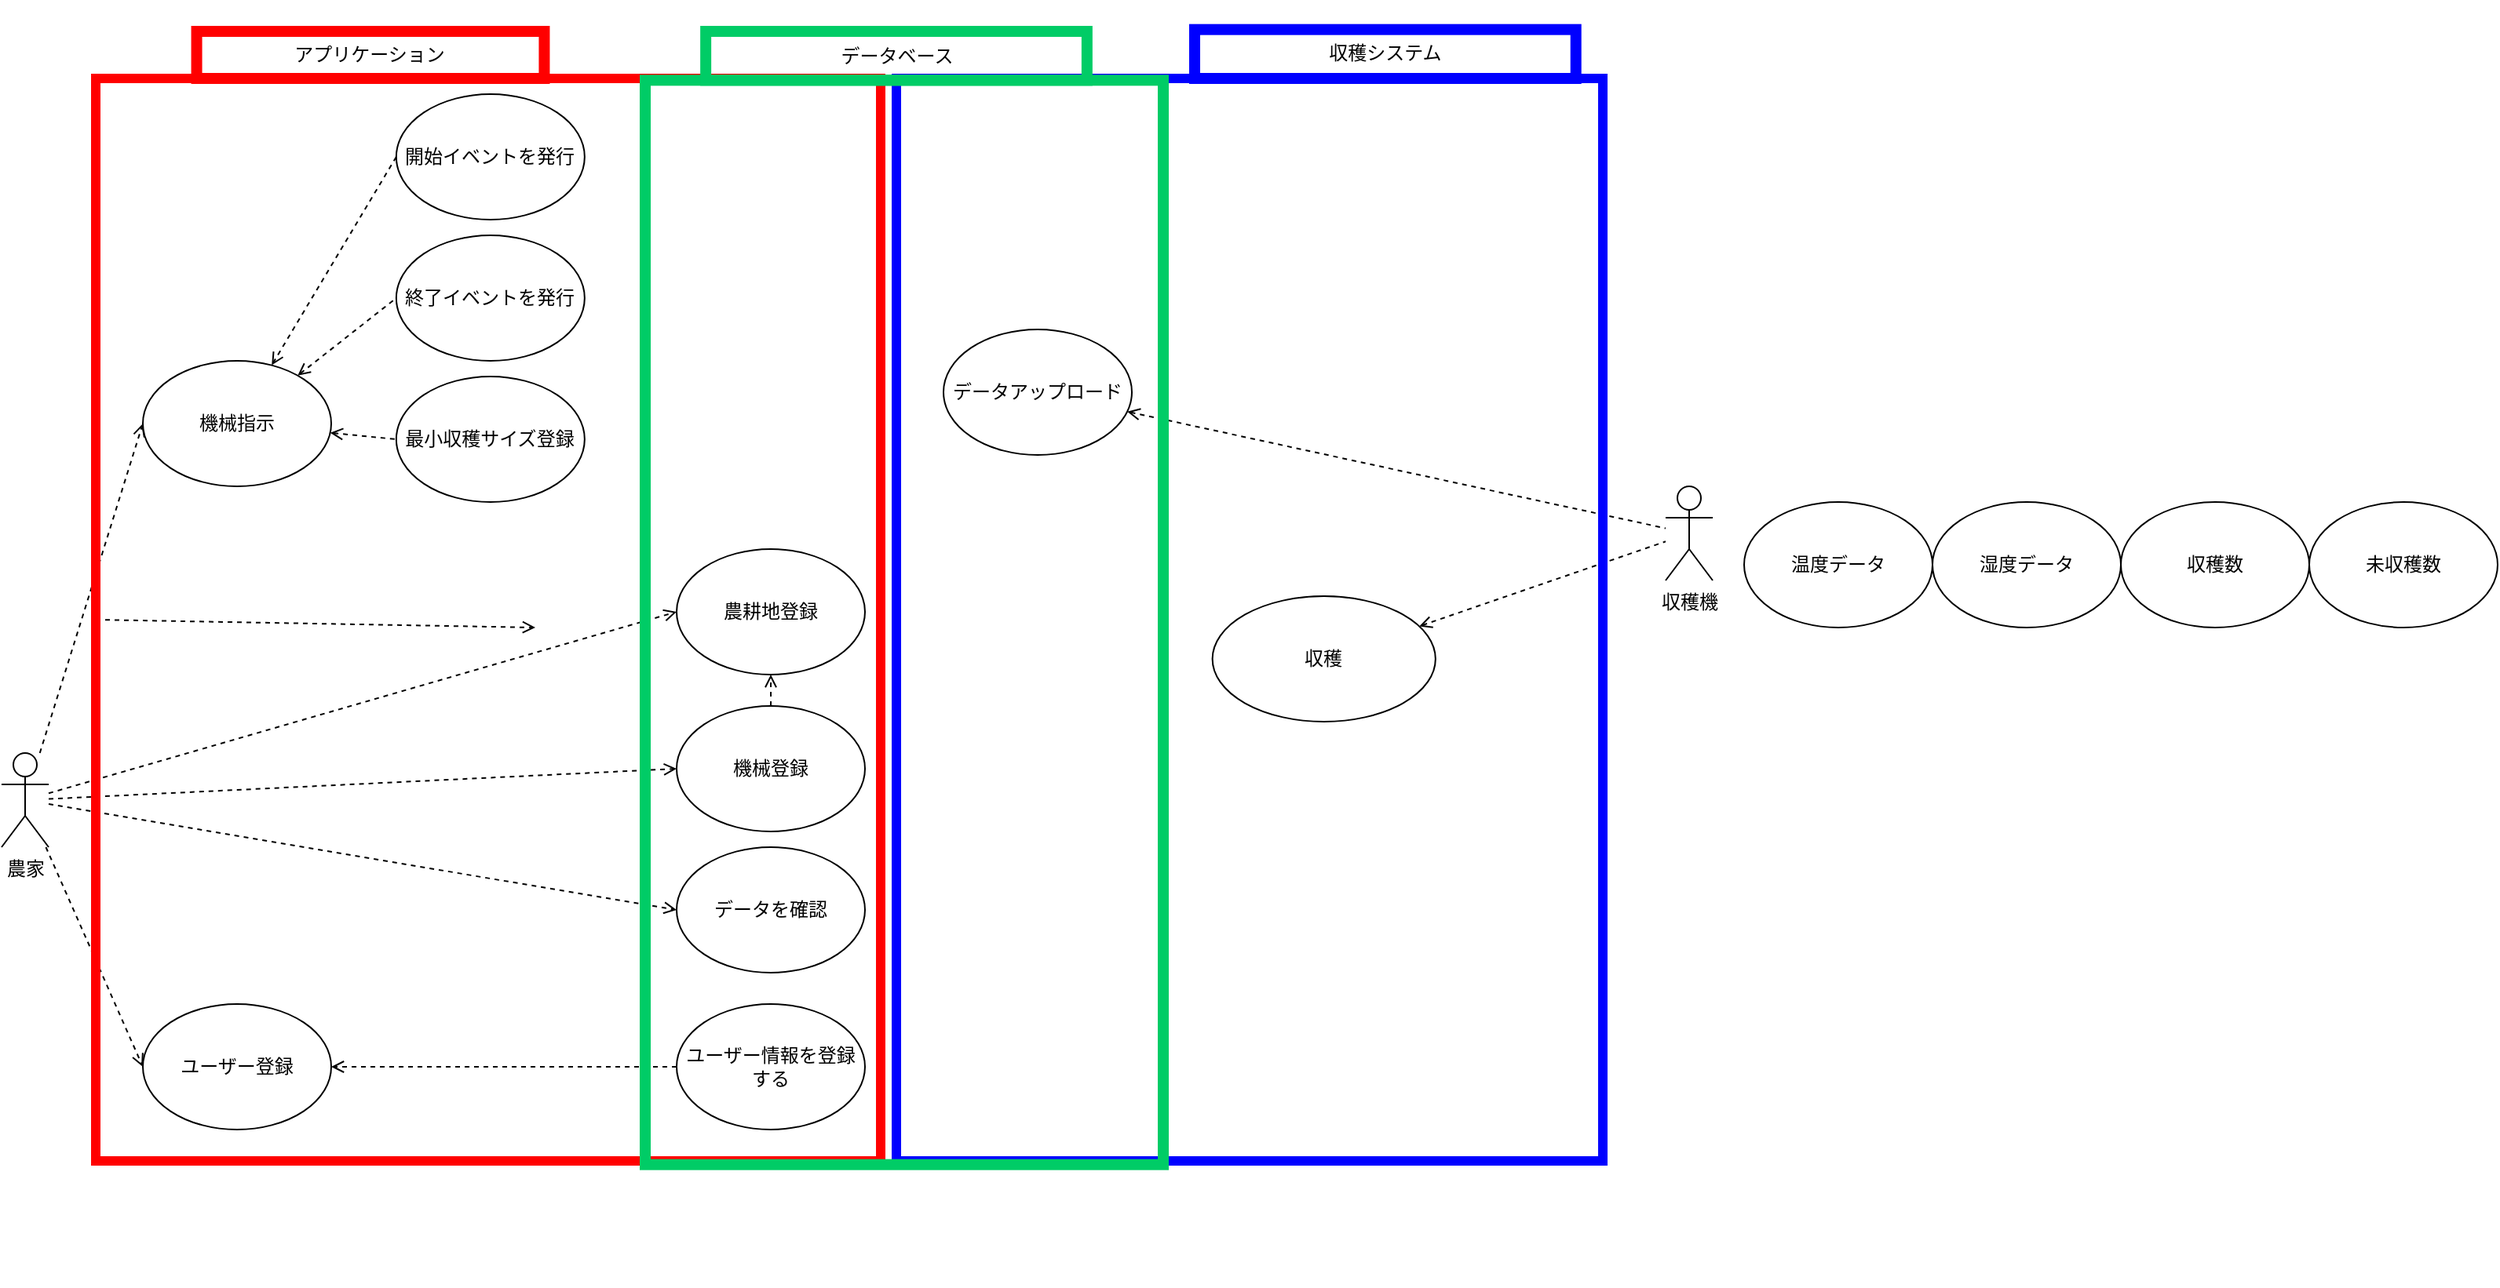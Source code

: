 <mxfile>
    <diagram id="DSLvG6zoLwlgyaQH9Rrg" name="Ver0.1">
        <mxGraphModel dx="502" dy="1882" grid="1" gridSize="10" guides="1" tooltips="1" connect="1" arrows="1" fold="1" page="1" pageScale="1" pageWidth="827" pageHeight="1169" math="0" shadow="0">
            <root>
                <mxCell id="0"/>
                <mxCell id="1" parent="0"/>
                <mxCell id="e0FOGdU5NT8q8KR8ZKs0-4" style="rounded=0;orthogonalLoop=1;jettySize=auto;html=1;entryX=0;entryY=0.5;entryDx=0;entryDy=0;dashed=1;endArrow=open;endFill=0;" parent="1" source="e0FOGdU5NT8q8KR8ZKs0-1" target="e0FOGdU5NT8q8KR8ZKs0-3" edge="1">
                    <mxGeometry relative="1" as="geometry"/>
                </mxCell>
                <mxCell id="e0FOGdU5NT8q8KR8ZKs0-9" style="edgeStyle=none;rounded=0;orthogonalLoop=1;jettySize=auto;html=1;startArrow=none;startFill=0;endArrow=open;endFill=0;entryX=0;entryY=0.5;entryDx=0;entryDy=0;dashed=1;" parent="1" source="e0FOGdU5NT8q8KR8ZKs0-1" target="e0FOGdU5NT8q8KR8ZKs0-7" edge="1">
                    <mxGeometry relative="1" as="geometry"/>
                </mxCell>
                <mxCell id="e0FOGdU5NT8q8KR8ZKs0-12" style="edgeStyle=none;rounded=0;orthogonalLoop=1;jettySize=auto;html=1;startArrow=none;startFill=0;endArrow=open;endFill=0;entryX=0;entryY=0.5;entryDx=0;entryDy=0;dashed=1;" parent="1" source="e0FOGdU5NT8q8KR8ZKs0-1" target="e0FOGdU5NT8q8KR8ZKs0-10" edge="1">
                    <mxGeometry relative="1" as="geometry"/>
                </mxCell>
                <mxCell id="e0FOGdU5NT8q8KR8ZKs0-28" style="edgeStyle=none;rounded=0;orthogonalLoop=1;jettySize=auto;html=1;startArrow=open;startFill=0;endArrow=none;endFill=0;entryX=0;entryY=0.5;entryDx=0;entryDy=0;dashed=1;" parent="1" source="e0FOGdU5NT8q8KR8ZKs0-36" target="e0FOGdU5NT8q8KR8ZKs0-27" edge="1">
                    <mxGeometry relative="1" as="geometry"/>
                </mxCell>
                <mxCell id="e0FOGdU5NT8q8KR8ZKs0-37" style="edgeStyle=none;rounded=0;orthogonalLoop=1;jettySize=auto;html=1;entryX=0;entryY=0.5;entryDx=0;entryDy=0;dashed=1;startArrow=none;startFill=0;endArrow=open;endFill=0;" parent="1" source="e0FOGdU5NT8q8KR8ZKs0-1" target="e0FOGdU5NT8q8KR8ZKs0-36" edge="1">
                    <mxGeometry relative="1" as="geometry"/>
                </mxCell>
                <mxCell id="e0FOGdU5NT8q8KR8ZKs0-39" style="edgeStyle=none;rounded=0;orthogonalLoop=1;jettySize=auto;html=1;entryX=0;entryY=0.5;entryDx=0;entryDy=0;dashed=1;startArrow=none;startFill=0;endArrow=open;endFill=0;" parent="1" source="e0FOGdU5NT8q8KR8ZKs0-1" target="e0FOGdU5NT8q8KR8ZKs0-38" edge="1">
                    <mxGeometry relative="1" as="geometry"/>
                </mxCell>
                <mxCell id="e0FOGdU5NT8q8KR8ZKs0-1" value="農家" style="shape=umlActor;verticalLabelPosition=bottom;verticalAlign=top;html=1;outlineConnect=0;" parent="1" vertex="1">
                    <mxGeometry x="50" y="330" width="30" height="60" as="geometry"/>
                </mxCell>
                <mxCell id="e0FOGdU5NT8q8KR8ZKs0-2" value="収穫機" style="shape=umlActor;verticalLabelPosition=bottom;verticalAlign=top;html=1;outlineConnect=0;" parent="1" vertex="1">
                    <mxGeometry x="1110" y="160" width="30" height="60" as="geometry"/>
                </mxCell>
                <mxCell id="e0FOGdU5NT8q8KR8ZKs0-3" value="農耕地登録" style="ellipse;whiteSpace=wrap;html=1;" parent="1" vertex="1">
                    <mxGeometry x="480" y="200" width="120" height="80" as="geometry"/>
                </mxCell>
                <mxCell id="e0FOGdU5NT8q8KR8ZKs0-24" style="edgeStyle=none;rounded=0;orthogonalLoop=1;jettySize=auto;html=1;startArrow=none;startFill=0;endArrow=open;endFill=0;dashed=1;" parent="1" source="e0FOGdU5NT8q8KR8ZKs0-7" target="e0FOGdU5NT8q8KR8ZKs0-3" edge="1">
                    <mxGeometry relative="1" as="geometry"/>
                </mxCell>
                <mxCell id="e0FOGdU5NT8q8KR8ZKs0-7" value="機械登録" style="ellipse;whiteSpace=wrap;html=1;" parent="1" vertex="1">
                    <mxGeometry x="480" y="300" width="120" height="80" as="geometry"/>
                </mxCell>
                <mxCell id="e0FOGdU5NT8q8KR8ZKs0-10" value="データを確認" style="ellipse;whiteSpace=wrap;html=1;" parent="1" vertex="1">
                    <mxGeometry x="480" y="390" width="120" height="80" as="geometry"/>
                </mxCell>
                <mxCell id="e0FOGdU5NT8q8KR8ZKs0-18" value="温度データ" style="ellipse;whiteSpace=wrap;html=1;" parent="1" vertex="1">
                    <mxGeometry x="1160" y="170" width="120" height="80" as="geometry"/>
                </mxCell>
                <mxCell id="e0FOGdU5NT8q8KR8ZKs0-19" value="湿度データ" style="ellipse;whiteSpace=wrap;html=1;" parent="1" vertex="1">
                    <mxGeometry x="1280" y="170" width="120" height="80" as="geometry"/>
                </mxCell>
                <mxCell id="e0FOGdU5NT8q8KR8ZKs0-20" value="収穫数" style="ellipse;whiteSpace=wrap;html=1;" parent="1" vertex="1">
                    <mxGeometry x="1400" y="170" width="120" height="80" as="geometry"/>
                </mxCell>
                <mxCell id="e0FOGdU5NT8q8KR8ZKs0-21" value="未収穫数" style="ellipse;whiteSpace=wrap;html=1;" parent="1" vertex="1">
                    <mxGeometry x="1520" y="170" width="120" height="80" as="geometry"/>
                </mxCell>
                <mxCell id="e0FOGdU5NT8q8KR8ZKs0-27" value="最小収穫サイズ登録" style="ellipse;whiteSpace=wrap;html=1;" parent="1" vertex="1">
                    <mxGeometry x="301.42" y="90" width="120" height="80" as="geometry"/>
                </mxCell>
                <mxCell id="e0FOGdU5NT8q8KR8ZKs0-33" style="edgeStyle=none;rounded=0;orthogonalLoop=1;jettySize=auto;html=1;startArrow=open;startFill=0;endArrow=none;endFill=0;dashed=1;" parent="1" source="e0FOGdU5NT8q8KR8ZKs0-31" target="e0FOGdU5NT8q8KR8ZKs0-2" edge="1">
                    <mxGeometry relative="1" as="geometry"/>
                </mxCell>
                <mxCell id="e0FOGdU5NT8q8KR8ZKs0-35" style="edgeStyle=none;rounded=0;orthogonalLoop=1;jettySize=auto;html=1;startArrow=open;startFill=0;endArrow=none;endFill=0;dashed=1;" parent="1" source="e0FOGdU5NT8q8KR8ZKs0-34" target="e0FOGdU5NT8q8KR8ZKs0-2" edge="1">
                    <mxGeometry relative="1" as="geometry"/>
                </mxCell>
                <mxCell id="e0FOGdU5NT8q8KR8ZKs0-36" value="機械指示" style="ellipse;whiteSpace=wrap;html=1;" parent="1" vertex="1">
                    <mxGeometry x="140" y="80" width="120" height="80" as="geometry"/>
                </mxCell>
                <mxCell id="e0FOGdU5NT8q8KR8ZKs0-38" value="ユーザー登録" style="ellipse;whiteSpace=wrap;html=1;" parent="1" vertex="1">
                    <mxGeometry x="140" y="490" width="120" height="80" as="geometry"/>
                </mxCell>
                <mxCell id="e0FOGdU5NT8q8KR8ZKs0-52" value="" style="group" parent="1" vertex="1" connectable="0">
                    <mxGeometry x="620" y="-150" width="450" height="740" as="geometry"/>
                </mxCell>
                <mxCell id="e0FOGdU5NT8q8KR8ZKs0-49" value="" style="rounded=0;whiteSpace=wrap;html=1;fillColor=none;strokeColor=#0000FF;strokeWidth=6;" parent="e0FOGdU5NT8q8KR8ZKs0-52" vertex="1">
                    <mxGeometry y="50" width="450" height="690" as="geometry"/>
                </mxCell>
                <mxCell id="e0FOGdU5NT8q8KR8ZKs0-34" value="収穫" style="ellipse;whiteSpace=wrap;html=1;" parent="e0FOGdU5NT8q8KR8ZKs0-52" vertex="1">
                    <mxGeometry x="201.316" y="380" width="142.105" height="80" as="geometry"/>
                </mxCell>
                <mxCell id="e0FOGdU5NT8q8KR8ZKs0-70" value="収穫システム" style="text;html=1;strokeColor=#0000FF;fillColor=none;align=center;verticalAlign=middle;whiteSpace=wrap;rounded=0;strokeWidth=7;" parent="e0FOGdU5NT8q8KR8ZKs0-52" vertex="1">
                    <mxGeometry x="190.001" y="18.83" width="242.857" height="31.169" as="geometry"/>
                </mxCell>
                <mxCell id="e0FOGdU5NT8q8KR8ZKs0-56" value="終了イベントを発行" style="ellipse;whiteSpace=wrap;html=1;" parent="1" vertex="1">
                    <mxGeometry x="301.42" width="120" height="80" as="geometry"/>
                </mxCell>
                <mxCell id="e0FOGdU5NT8q8KR8ZKs0-57" style="edgeStyle=none;rounded=0;orthogonalLoop=1;jettySize=auto;html=1;startArrow=open;startFill=0;endArrow=none;endFill=0;entryX=0;entryY=0.5;entryDx=0;entryDy=0;dashed=1;" parent="1" source="e0FOGdU5NT8q8KR8ZKs0-36" target="e0FOGdU5NT8q8KR8ZKs0-56" edge="1">
                    <mxGeometry relative="1" as="geometry">
                        <mxPoint x="262.674" y="110.846" as="sourcePoint"/>
                        <mxPoint x="320" y="90" as="targetPoint"/>
                    </mxGeometry>
                </mxCell>
                <mxCell id="e0FOGdU5NT8q8KR8ZKs0-63" style="edgeStyle=none;rounded=0;orthogonalLoop=1;jettySize=auto;html=1;dashed=1;startArrow=none;startFill=0;endArrow=open;endFill=0;exitX=0;exitY=0.5;exitDx=0;exitDy=0;" parent="1" source="e0FOGdU5NT8q8KR8ZKs0-62" target="e0FOGdU5NT8q8KR8ZKs0-36" edge="1">
                    <mxGeometry relative="1" as="geometry"/>
                </mxCell>
                <mxCell id="e0FOGdU5NT8q8KR8ZKs0-62" value="開始イベントを発行" style="ellipse;whiteSpace=wrap;html=1;" parent="1" vertex="1">
                    <mxGeometry x="301.42" y="-90" width="120" height="80" as="geometry"/>
                </mxCell>
                <mxCell id="e0FOGdU5NT8q8KR8ZKs0-66" style="edgeStyle=none;rounded=0;orthogonalLoop=1;jettySize=auto;html=1;dashed=1;startArrow=none;startFill=0;endArrow=open;endFill=0;" parent="1" source="e0FOGdU5NT8q8KR8ZKs0-65" target="e0FOGdU5NT8q8KR8ZKs0-38" edge="1">
                    <mxGeometry relative="1" as="geometry"/>
                </mxCell>
                <mxCell id="e0FOGdU5NT8q8KR8ZKs0-65" value="ユーザー情報を登録する" style="ellipse;whiteSpace=wrap;html=1;" parent="1" vertex="1">
                    <mxGeometry x="480" y="490" width="120" height="80" as="geometry"/>
                </mxCell>
                <mxCell id="e0FOGdU5NT8q8KR8ZKs0-48" value="アプリケーション" style="text;html=1;strokeColor=#FF0000;fillColor=none;align=center;verticalAlign=middle;whiteSpace=wrap;rounded=0;strokeWidth=7;" parent="1" vertex="1">
                    <mxGeometry x="174.286" y="-130" width="221.429" height="30" as="geometry"/>
                </mxCell>
                <mxCell id="e0FOGdU5NT8q8KR8ZKs0-71" style="edgeStyle=none;rounded=0;orthogonalLoop=1;jettySize=auto;html=1;exitX=0;exitY=0.5;exitDx=0;exitDy=0;dashed=1;startArrow=none;startFill=0;endArrow=open;endFill=0;" parent="1" source="e0FOGdU5NT8q8KR8ZKs0-47" edge="1">
                    <mxGeometry relative="1" as="geometry">
                        <mxPoint x="390" y="250.0" as="targetPoint"/>
                    </mxGeometry>
                </mxCell>
                <mxCell id="e0FOGdU5NT8q8KR8ZKs0-47" value="" style="rounded=0;whiteSpace=wrap;html=1;fillColor=none;strokeColor=#FF0000;strokeWidth=6;" parent="1" vertex="1">
                    <mxGeometry x="110" y="-100" width="500" height="690" as="geometry"/>
                </mxCell>
                <mxCell id="e0FOGdU5NT8q8KR8ZKs0-58" value="" style="group" parent="1" vertex="1" connectable="0">
                    <mxGeometry x="450" y="-67.662" width="350" height="737.662" as="geometry"/>
                </mxCell>
                <mxCell id="e0FOGdU5NT8q8KR8ZKs0-31" value="データアップロード" style="ellipse;whiteSpace=wrap;html=1;" parent="e0FOGdU5NT8q8KR8ZKs0-58" vertex="1">
                    <mxGeometry x="200" y="127.662" width="120" height="80" as="geometry"/>
                </mxCell>
                <mxCell id="e0FOGdU5NT8q8KR8ZKs0-68" value="" style="rounded=0;whiteSpace=wrap;html=1;strokeColor=#00CC66;fillColor=none;strokeWidth=7;" parent="e0FOGdU5NT8q8KR8ZKs0-58" vertex="1">
                    <mxGeometry x="10" y="-31.17" width="330" height="691.17" as="geometry"/>
                </mxCell>
                <mxCell id="e0FOGdU5NT8q8KR8ZKs0-60" value="データベース" style="text;html=1;strokeColor=#00CC66;fillColor=none;align=center;verticalAlign=middle;whiteSpace=wrap;rounded=0;strokeWidth=7;" parent="1" vertex="1">
                    <mxGeometry x="498.571" y="-130" width="242.857" height="31.169" as="geometry"/>
                </mxCell>
            </root>
        </mxGraphModel>
    </diagram>
    <diagram name="Ver0.2" id="Mnsx-vp9pJlhAQN46An5">
        <mxGraphModel dx="502" dy="1882" grid="1" gridSize="10" guides="1" tooltips="1" connect="1" arrows="1" fold="1" page="1" pageScale="1" pageWidth="827" pageHeight="1169" math="0" shadow="0">
            <root>
                <mxCell id="pk-NWNZrzRWGsfQepHAo-0"/>
                <mxCell id="pk-NWNZrzRWGsfQepHAo-1" parent="pk-NWNZrzRWGsfQepHAo-0"/>
                <mxCell id="pk-NWNZrzRWGsfQepHAo-2" style="rounded=0;orthogonalLoop=1;jettySize=auto;html=1;entryX=0;entryY=0.5;entryDx=0;entryDy=0;dashed=1;endArrow=open;endFill=0;" parent="pk-NWNZrzRWGsfQepHAo-1" source="pk-NWNZrzRWGsfQepHAo-8" target="pk-NWNZrzRWGsfQepHAo-10" edge="1">
                    <mxGeometry relative="1" as="geometry"/>
                </mxCell>
                <mxCell id="pk-NWNZrzRWGsfQepHAo-3" style="edgeStyle=none;rounded=0;orthogonalLoop=1;jettySize=auto;html=1;startArrow=none;startFill=0;endArrow=open;endFill=0;entryX=0;entryY=0.5;entryDx=0;entryDy=0;dashed=1;" parent="pk-NWNZrzRWGsfQepHAo-1" source="pk-NWNZrzRWGsfQepHAo-8" target="pk-NWNZrzRWGsfQepHAo-12" edge="1">
                    <mxGeometry relative="1" as="geometry"/>
                </mxCell>
                <mxCell id="pk-NWNZrzRWGsfQepHAo-4" style="edgeStyle=none;rounded=0;orthogonalLoop=1;jettySize=auto;html=1;startArrow=none;startFill=0;endArrow=open;endFill=0;entryX=0;entryY=0.5;entryDx=0;entryDy=0;dashed=1;" parent="pk-NWNZrzRWGsfQepHAo-1" source="pk-NWNZrzRWGsfQepHAo-8" target="pk-NWNZrzRWGsfQepHAo-13" edge="1">
                    <mxGeometry relative="1" as="geometry"/>
                </mxCell>
                <mxCell id="pk-NWNZrzRWGsfQepHAo-5" style="edgeStyle=none;rounded=0;orthogonalLoop=1;jettySize=auto;html=1;startArrow=open;startFill=0;endArrow=none;endFill=0;entryX=0;entryY=0.5;entryDx=0;entryDy=0;dashed=1;" parent="pk-NWNZrzRWGsfQepHAo-1" source="pk-NWNZrzRWGsfQepHAo-21" target="pk-NWNZrzRWGsfQepHAo-18" edge="1">
                    <mxGeometry relative="1" as="geometry"/>
                </mxCell>
                <mxCell id="pk-NWNZrzRWGsfQepHAo-6" style="edgeStyle=none;rounded=0;orthogonalLoop=1;jettySize=auto;html=1;entryX=0;entryY=0.5;entryDx=0;entryDy=0;dashed=1;startArrow=none;startFill=0;endArrow=open;endFill=0;" parent="pk-NWNZrzRWGsfQepHAo-1" source="pk-NWNZrzRWGsfQepHAo-8" target="pk-NWNZrzRWGsfQepHAo-21" edge="1">
                    <mxGeometry relative="1" as="geometry"/>
                </mxCell>
                <mxCell id="pk-NWNZrzRWGsfQepHAo-7" style="edgeStyle=none;rounded=0;orthogonalLoop=1;jettySize=auto;html=1;entryX=0;entryY=0.5;entryDx=0;entryDy=0;dashed=1;startArrow=none;startFill=0;endArrow=open;endFill=0;" parent="pk-NWNZrzRWGsfQepHAo-1" source="pk-NWNZrzRWGsfQepHAo-8" target="pk-NWNZrzRWGsfQepHAo-22" edge="1">
                    <mxGeometry relative="1" as="geometry"/>
                </mxCell>
                <mxCell id="pk-NWNZrzRWGsfQepHAo-8" value="農家" style="shape=umlActor;verticalLabelPosition=bottom;verticalAlign=top;html=1;outlineConnect=0;" parent="pk-NWNZrzRWGsfQepHAo-1" vertex="1">
                    <mxGeometry x="50" y="330" width="30" height="60" as="geometry"/>
                </mxCell>
                <mxCell id="pk-NWNZrzRWGsfQepHAo-9" value="収穫機" style="shape=umlActor;verticalLabelPosition=bottom;verticalAlign=top;html=1;outlineConnect=0;" parent="pk-NWNZrzRWGsfQepHAo-1" vertex="1">
                    <mxGeometry x="1110" y="160" width="30" height="60" as="geometry"/>
                </mxCell>
                <mxCell id="pk-NWNZrzRWGsfQepHAo-10" value="農耕地登録" style="ellipse;whiteSpace=wrap;html=1;" parent="pk-NWNZrzRWGsfQepHAo-1" vertex="1">
                    <mxGeometry x="480" y="200" width="120" height="80" as="geometry"/>
                </mxCell>
                <mxCell id="pk-NWNZrzRWGsfQepHAo-11" style="edgeStyle=none;rounded=0;orthogonalLoop=1;jettySize=auto;html=1;startArrow=none;startFill=0;endArrow=open;endFill=0;dashed=1;" parent="pk-NWNZrzRWGsfQepHAo-1" source="pk-NWNZrzRWGsfQepHAo-12" target="pk-NWNZrzRWGsfQepHAo-10" edge="1">
                    <mxGeometry relative="1" as="geometry"/>
                </mxCell>
                <mxCell id="pk-NWNZrzRWGsfQepHAo-12" value="機械登録" style="ellipse;whiteSpace=wrap;html=1;" parent="pk-NWNZrzRWGsfQepHAo-1" vertex="1">
                    <mxGeometry x="480" y="300" width="120" height="80" as="geometry"/>
                </mxCell>
                <mxCell id="pk-NWNZrzRWGsfQepHAo-13" value="データを参照" style="ellipse;whiteSpace=wrap;html=1;" parent="pk-NWNZrzRWGsfQepHAo-1" vertex="1">
                    <mxGeometry x="480" y="390" width="120" height="80" as="geometry"/>
                </mxCell>
                <mxCell id="pk-NWNZrzRWGsfQepHAo-18" value="最小収穫サイズ登録" style="ellipse;whiteSpace=wrap;html=1;" parent="pk-NWNZrzRWGsfQepHAo-1" vertex="1">
                    <mxGeometry x="301.42" y="90" width="120" height="80" as="geometry"/>
                </mxCell>
                <mxCell id="pk-NWNZrzRWGsfQepHAo-19" style="edgeStyle=none;rounded=0;orthogonalLoop=1;jettySize=auto;html=1;startArrow=open;startFill=0;endArrow=none;endFill=0;dashed=1;" parent="pk-NWNZrzRWGsfQepHAo-1" source="pk-NWNZrzRWGsfQepHAo-37" target="pk-NWNZrzRWGsfQepHAo-9" edge="1">
                    <mxGeometry relative="1" as="geometry"/>
                </mxCell>
                <mxCell id="pk-NWNZrzRWGsfQepHAo-20" style="edgeStyle=none;rounded=0;orthogonalLoop=1;jettySize=auto;html=1;startArrow=open;startFill=0;endArrow=none;endFill=0;dashed=1;" parent="pk-NWNZrzRWGsfQepHAo-1" source="pk-NWNZrzRWGsfQepHAo-25" target="pk-NWNZrzRWGsfQepHAo-9" edge="1">
                    <mxGeometry relative="1" as="geometry"/>
                </mxCell>
                <mxCell id="pk-NWNZrzRWGsfQepHAo-21" value="機械指示" style="ellipse;whiteSpace=wrap;html=1;" parent="pk-NWNZrzRWGsfQepHAo-1" vertex="1">
                    <mxGeometry x="140" y="80" width="120" height="80" as="geometry"/>
                </mxCell>
                <mxCell id="pk-NWNZrzRWGsfQepHAo-22" value="ログイン" style="ellipse;whiteSpace=wrap;html=1;" parent="pk-NWNZrzRWGsfQepHAo-1" vertex="1">
                    <mxGeometry x="140" y="490" width="120" height="80" as="geometry"/>
                </mxCell>
                <mxCell id="pk-NWNZrzRWGsfQepHAo-23" value="" style="group" parent="pk-NWNZrzRWGsfQepHAo-1" vertex="1" connectable="0">
                    <mxGeometry x="620" y="-150" width="450" height="740" as="geometry"/>
                </mxCell>
                <mxCell id="pk-NWNZrzRWGsfQepHAo-24" value="" style="rounded=0;whiteSpace=wrap;html=1;fillColor=none;strokeColor=#0000FF;strokeWidth=6;" parent="pk-NWNZrzRWGsfQepHAo-23" vertex="1">
                    <mxGeometry y="50" width="450.0" height="690" as="geometry"/>
                </mxCell>
                <mxCell id="pk-NWNZrzRWGsfQepHAo-25" value="収穫" style="ellipse;whiteSpace=wrap;html=1;" parent="pk-NWNZrzRWGsfQepHAo-23" vertex="1">
                    <mxGeometry x="201.316" y="380" width="142.105" height="80" as="geometry"/>
                </mxCell>
                <mxCell id="pk-NWNZrzRWGsfQepHAo-26" value="収穫システム" style="text;html=1;strokeColor=#0000FF;fillColor=none;align=center;verticalAlign=middle;whiteSpace=wrap;rounded=0;strokeWidth=7;" parent="pk-NWNZrzRWGsfQepHAo-23" vertex="1">
                    <mxGeometry x="190.001" y="18.83" width="242.857" height="31.169" as="geometry"/>
                </mxCell>
                <mxCell id="Y5mZydLGhkcx6VZ7jnlC-15" value="&amp;lt;include&amp;gt;" style="text;html=1;align=center;verticalAlign=middle;resizable=0;points=[];autosize=1;strokeColor=none;fillColor=none;" parent="pk-NWNZrzRWGsfQepHAo-23" vertex="1">
                    <mxGeometry x="350" y="400" width="70" height="20" as="geometry"/>
                </mxCell>
                <mxCell id="pk-NWNZrzRWGsfQepHAo-27" value="終了イベントを発行" style="ellipse;whiteSpace=wrap;html=1;" parent="pk-NWNZrzRWGsfQepHAo-1" vertex="1">
                    <mxGeometry x="301.42" width="120" height="80" as="geometry"/>
                </mxCell>
                <mxCell id="pk-NWNZrzRWGsfQepHAo-28" style="edgeStyle=none;rounded=0;orthogonalLoop=1;jettySize=auto;html=1;startArrow=open;startFill=0;endArrow=none;endFill=0;entryX=0;entryY=0.5;entryDx=0;entryDy=0;dashed=1;" parent="pk-NWNZrzRWGsfQepHAo-1" source="pk-NWNZrzRWGsfQepHAo-21" target="pk-NWNZrzRWGsfQepHAo-27" edge="1">
                    <mxGeometry relative="1" as="geometry">
                        <mxPoint x="262.674" y="110.846" as="sourcePoint"/>
                        <mxPoint x="320" y="90" as="targetPoint"/>
                    </mxGeometry>
                </mxCell>
                <mxCell id="pk-NWNZrzRWGsfQepHAo-29" style="edgeStyle=none;rounded=0;orthogonalLoop=1;jettySize=auto;html=1;dashed=1;startArrow=none;startFill=0;endArrow=open;endFill=0;exitX=0;exitY=0.5;exitDx=0;exitDy=0;" parent="pk-NWNZrzRWGsfQepHAo-1" source="pk-NWNZrzRWGsfQepHAo-30" target="pk-NWNZrzRWGsfQepHAo-21" edge="1">
                    <mxGeometry relative="1" as="geometry"/>
                </mxCell>
                <mxCell id="pk-NWNZrzRWGsfQepHAo-30" value="開始イベントを発行" style="ellipse;whiteSpace=wrap;html=1;" parent="pk-NWNZrzRWGsfQepHAo-1" vertex="1">
                    <mxGeometry x="301.42" y="-90" width="120" height="80" as="geometry"/>
                </mxCell>
                <mxCell id="pk-NWNZrzRWGsfQepHAo-31" style="edgeStyle=none;rounded=0;orthogonalLoop=1;jettySize=auto;html=1;dashed=1;startArrow=none;startFill=0;endArrow=open;endFill=0;" parent="pk-NWNZrzRWGsfQepHAo-1" source="pk-NWNZrzRWGsfQepHAo-32" target="pk-NWNZrzRWGsfQepHAo-22" edge="1">
                    <mxGeometry relative="1" as="geometry"/>
                </mxCell>
                <mxCell id="pk-NWNZrzRWGsfQepHAo-32" value="ユーザー情報を登録" style="ellipse;whiteSpace=wrap;html=1;" parent="pk-NWNZrzRWGsfQepHAo-1" vertex="1">
                    <mxGeometry x="480" y="490" width="120" height="80" as="geometry"/>
                </mxCell>
                <mxCell id="pk-NWNZrzRWGsfQepHAo-33" value="アプリケーション" style="text;html=1;strokeColor=#FF0000;fillColor=none;align=center;verticalAlign=middle;whiteSpace=wrap;rounded=0;strokeWidth=7;" parent="pk-NWNZrzRWGsfQepHAo-1" vertex="1">
                    <mxGeometry x="174.286" y="-130" width="221.429" height="30" as="geometry"/>
                </mxCell>
                <mxCell id="pk-NWNZrzRWGsfQepHAo-35" value="" style="rounded=0;whiteSpace=wrap;html=1;fillColor=none;strokeColor=#FF0000;strokeWidth=6;" parent="pk-NWNZrzRWGsfQepHAo-1" vertex="1">
                    <mxGeometry x="110" y="-100" width="500" height="690" as="geometry"/>
                </mxCell>
                <mxCell id="pk-NWNZrzRWGsfQepHAo-36" value="" style="group" parent="pk-NWNZrzRWGsfQepHAo-1" vertex="1" connectable="0">
                    <mxGeometry x="440" y="-67.66" width="390" height="737.66" as="geometry"/>
                </mxCell>
                <mxCell id="pk-NWNZrzRWGsfQepHAo-37" value="データアップロード" style="ellipse;whiteSpace=wrap;html=1;" parent="pk-NWNZrzRWGsfQepHAo-36" vertex="1">
                    <mxGeometry x="222.857" y="127.662" width="133.714" height="80.0" as="geometry"/>
                </mxCell>
                <mxCell id="pk-NWNZrzRWGsfQepHAo-38" value="" style="rounded=0;whiteSpace=wrap;html=1;strokeColor=#00CC66;fillColor=none;strokeWidth=7;" parent="pk-NWNZrzRWGsfQepHAo-36" vertex="1">
                    <mxGeometry x="10" y="-31.17" width="360.5" height="691.17" as="geometry"/>
                </mxCell>
                <mxCell id="pk-NWNZrzRWGsfQepHAo-39" value="データベース" style="text;html=1;strokeColor=#00CC66;fillColor=none;align=center;verticalAlign=middle;whiteSpace=wrap;rounded=0;strokeWidth=7;" parent="pk-NWNZrzRWGsfQepHAo-1" vertex="1">
                    <mxGeometry x="498.571" y="-130" width="242.857" height="31.169" as="geometry"/>
                </mxCell>
                <mxCell id="Y5mZydLGhkcx6VZ7jnlC-1" style="edgeStyle=none;html=1;dashed=1;endArrow=open;endFill=0;" parent="pk-NWNZrzRWGsfQepHAo-1" source="pk-NWNZrzRWGsfQepHAo-8" target="Y5mZydLGhkcx6VZ7jnlC-0" edge="1">
                    <mxGeometry relative="1" as="geometry"/>
                </mxCell>
                <mxCell id="Y5mZydLGhkcx6VZ7jnlC-0" value="登録情報の参照" style="ellipse;whiteSpace=wrap;html=1;" parent="pk-NWNZrzRWGsfQepHAo-1" vertex="1">
                    <mxGeometry x="480" y="100" width="120" height="80" as="geometry"/>
                </mxCell>
                <mxCell id="Y5mZydLGhkcx6VZ7jnlC-2" value="&amp;lt;include&amp;gt;" style="text;html=1;align=center;verticalAlign=middle;resizable=0;points=[];autosize=1;strokeColor=none;fillColor=none;" parent="pk-NWNZrzRWGsfQepHAo-1" vertex="1">
                    <mxGeometry x="280" y="220" width="70" height="20" as="geometry"/>
                </mxCell>
                <mxCell id="Y5mZydLGhkcx6VZ7jnlC-3" value="&amp;lt;include&amp;gt;" style="text;html=1;align=center;verticalAlign=middle;resizable=0;points=[];autosize=1;strokeColor=none;fillColor=none;" parent="pk-NWNZrzRWGsfQepHAo-1" vertex="1">
                    <mxGeometry x="280" y="270" width="70" height="20" as="geometry"/>
                </mxCell>
                <mxCell id="Y5mZydLGhkcx6VZ7jnlC-4" value="&amp;lt;include&amp;gt;" style="text;html=1;align=center;verticalAlign=middle;resizable=0;points=[];autosize=1;strokeColor=none;fillColor=none;" parent="pk-NWNZrzRWGsfQepHAo-1" vertex="1">
                    <mxGeometry x="280" y="330" width="70" height="20" as="geometry"/>
                </mxCell>
                <mxCell id="Y5mZydLGhkcx6VZ7jnlC-5" value="&amp;lt;include&amp;gt;" style="text;html=1;align=center;verticalAlign=middle;resizable=0;points=[];autosize=1;strokeColor=none;fillColor=none;" parent="pk-NWNZrzRWGsfQepHAo-1" vertex="1">
                    <mxGeometry x="280" y="380" width="70" height="20" as="geometry"/>
                </mxCell>
                <mxCell id="Y5mZydLGhkcx6VZ7jnlC-6" value="&amp;lt;include&amp;gt;" style="text;html=1;align=center;verticalAlign=middle;resizable=0;points=[];autosize=1;strokeColor=none;fillColor=none;" parent="pk-NWNZrzRWGsfQepHAo-1" vertex="1">
                    <mxGeometry x="280" y="510" width="70" height="20" as="geometry"/>
                </mxCell>
                <mxCell id="Y5mZydLGhkcx6VZ7jnlC-7" value="&amp;lt;include&amp;gt;" style="text;html=1;align=center;verticalAlign=middle;resizable=0;points=[];autosize=1;strokeColor=none;fillColor=none;" parent="pk-NWNZrzRWGsfQepHAo-1" vertex="1">
                    <mxGeometry x="250" y="150" width="70" height="20" as="geometry"/>
                </mxCell>
                <mxCell id="Y5mZydLGhkcx6VZ7jnlC-8" value="&amp;lt;include&amp;gt;" style="text;html=1;align=center;verticalAlign=middle;resizable=0;points=[];autosize=1;strokeColor=none;fillColor=none;" parent="pk-NWNZrzRWGsfQepHAo-1" vertex="1">
                    <mxGeometry x="240" y="60" width="70" height="20" as="geometry"/>
                </mxCell>
                <mxCell id="Y5mZydLGhkcx6VZ7jnlC-9" value="&amp;lt;include&amp;gt;" style="text;html=1;align=center;verticalAlign=middle;resizable=0;points=[];autosize=1;strokeColor=none;fillColor=none;" parent="pk-NWNZrzRWGsfQepHAo-1" vertex="1">
                    <mxGeometry x="220" y="-10" width="70" height="20" as="geometry"/>
                </mxCell>
                <mxCell id="Y5mZydLGhkcx6VZ7jnlC-12" value="&lt;span&gt;温度データ&lt;br&gt;&lt;/span&gt;湿度データ&lt;br&gt;収穫数&lt;br&gt;未収穫数&lt;br&gt;収穫写真&lt;br&gt;未収穫写真&lt;span&gt;&lt;br&gt;&lt;/span&gt;" style="whiteSpace=wrap;html=1;aspect=fixed;" parent="pk-NWNZrzRWGsfQepHAo-1" vertex="1">
                    <mxGeometry x="1150" y="130" width="120" height="120" as="geometry"/>
                </mxCell>
                <mxCell id="Y5mZydLGhkcx6VZ7jnlC-17" style="edgeStyle=none;html=1;dashed=1;endArrow=none;endFill=0;" parent="pk-NWNZrzRWGsfQepHAo-1" source="Y5mZydLGhkcx6VZ7jnlC-13" target="Y5mZydLGhkcx6VZ7jnlC-12" edge="1">
                    <mxGeometry relative="1" as="geometry"/>
                </mxCell>
                <mxCell id="Y5mZydLGhkcx6VZ7jnlC-13" value="メモ：&lt;br&gt;収穫機は起動の度にデータを取得。&lt;br&gt;機械がインターネットにつながっている状態でアップロードが行われる。&lt;br&gt;行われるデータに関しては左記参照してください。" style="shape=card;whiteSpace=wrap;html=1;" parent="pk-NWNZrzRWGsfQepHAo-1" vertex="1">
                    <mxGeometry x="1290" y="30" width="250" height="180" as="geometry"/>
                </mxCell>
                <mxCell id="Y5mZydLGhkcx6VZ7jnlC-14" value="&amp;lt;include&amp;gt;" style="text;html=1;align=center;verticalAlign=middle;resizable=0;points=[];autosize=1;strokeColor=none;fillColor=none;" parent="pk-NWNZrzRWGsfQepHAo-1" vertex="1">
                    <mxGeometry x="910" y="120" width="70" height="20" as="geometry"/>
                </mxCell>
                <mxCell id="Y5mZydLGhkcx6VZ7jnlC-18" style="edgeStyle=none;html=1;dashed=1;endArrow=none;endFill=0;" parent="pk-NWNZrzRWGsfQepHAo-1" source="Y5mZydLGhkcx6VZ7jnlC-16" target="pk-NWNZrzRWGsfQepHAo-25" edge="1">
                    <mxGeometry relative="1" as="geometry"/>
                </mxCell>
                <mxCell id="Y5mZydLGhkcx6VZ7jnlC-16" value="メモ：&lt;br&gt;収穫機能の詳細については別途資料を参考にしてください。" style="shape=card;whiteSpace=wrap;html=1;" parent="pk-NWNZrzRWGsfQepHAo-1" vertex="1">
                    <mxGeometry x="1210" y="400" width="250" height="180" as="geometry"/>
                </mxCell>
            </root>
        </mxGraphModel>
    </diagram>
</mxfile>